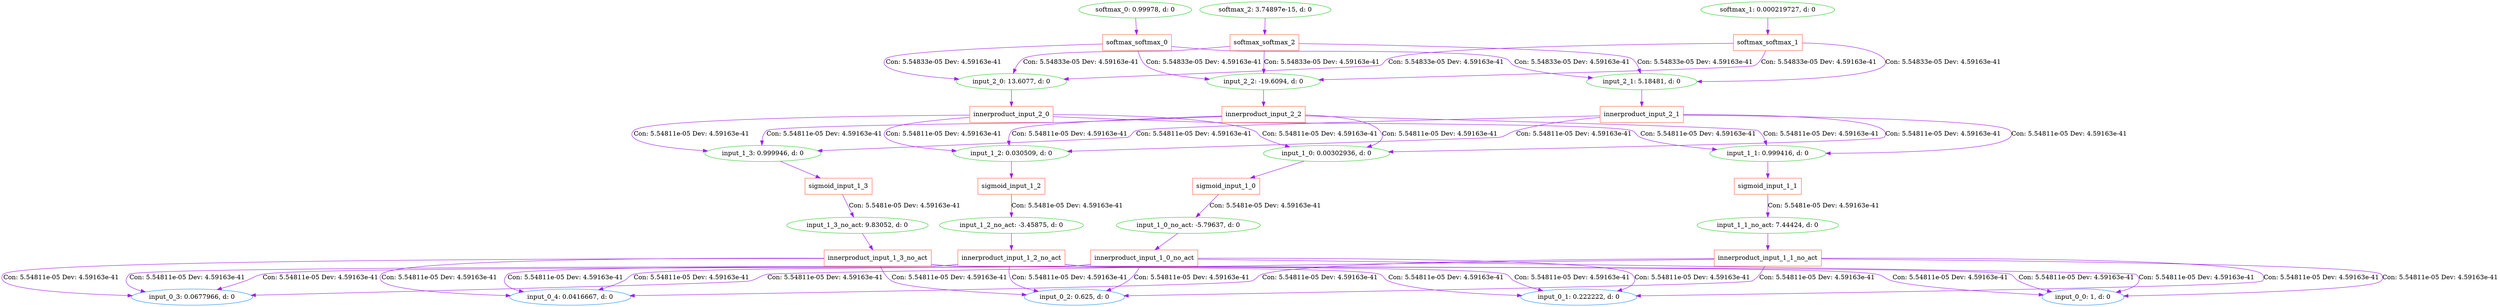 digraph G {
0 [label="input_0_0: 1, d: 0", shape=oval, color=dodgerblue];
1 [label="input_0_1: 0.222222, d: 0", shape=oval, color=dodgerblue];
2 [label="input_0_2: 0.625, d: 0", shape=oval, color=dodgerblue];
3 [label="input_0_3: 0.0677966, d: 0", shape=oval, color=dodgerblue];
4 [label="input_0_4: 0.0416667, d: 0", shape=oval, color=dodgerblue];
5 [label="input_1_0_no_act: -5.79637, d: 0", shape=oval, color=limegreen];
6 [label="innerproduct_input_1_0_no_act", shape=box, color=tomato];
7 [label="input_1_0: 0.00302936, d: 0", shape=oval, color=limegreen];
8 [label="sigmoid_input_1_0", shape=box, color=tomato];
9 [label="input_1_1_no_act: 7.44424, d: 0", shape=oval, color=limegreen];
10 [label="innerproduct_input_1_1_no_act", shape=box, color=tomato];
11 [label="input_1_1: 0.999416, d: 0", shape=oval, color=limegreen];
12 [label="sigmoid_input_1_1", shape=box, color=tomato];
13 [label="input_1_2_no_act: -3.45875, d: 0", shape=oval, color=limegreen];
14 [label="innerproduct_input_1_2_no_act", shape=box, color=tomato];
15 [label="input_1_2: 0.030509, d: 0", shape=oval, color=limegreen];
16 [label="sigmoid_input_1_2", shape=box, color=tomato];
17 [label="input_1_3_no_act: 9.83052, d: 0", shape=oval, color=limegreen];
18 [label="innerproduct_input_1_3_no_act", shape=box, color=tomato];
19 [label="input_1_3: 0.999946, d: 0", shape=oval, color=limegreen];
20 [label="sigmoid_input_1_3", shape=box, color=tomato];
21 [label="input_2_0: 13.6077, d: 0", shape=oval, color=limegreen];
22 [label="innerproduct_input_2_0", shape=box, color=tomato];
23 [label="input_2_1: 5.18481, d: 0", shape=oval, color=limegreen];
24 [label="innerproduct_input_2_1", shape=box, color=tomato];
25 [label="input_2_2: -19.6094, d: 0", shape=oval, color=limegreen];
26 [label="innerproduct_input_2_2", shape=box, color=tomato];
27 [label="softmax_0: 0.99978, d: 0", shape=oval, color=limegreen];
28 [label="softmax_softmax_0", shape=box, color=tomato];
29 [label="softmax_1: 0.000219727, d: 0", shape=oval, color=limegreen];
30 [label="softmax_softmax_1", shape=box, color=tomato];
31 [label="softmax_2: 3.74897e-15, d: 0", shape=oval, color=limegreen];
32 [label="softmax_softmax_2", shape=box, color=tomato];
5->6  [color=purple]
 [label=""];
6->0  [color=purple]
 [label="Con: 5.54811e-05 Dev: 4.59163e-41"];
6->1  [color=purple]
 [label="Con: 5.54811e-05 Dev: 4.59163e-41"];
6->2  [color=purple]
 [label="Con: 5.54811e-05 Dev: 4.59163e-41"];
6->3  [color=purple]
 [label="Con: 5.54811e-05 Dev: 4.59163e-41"];
6->4  [color=purple]
 [label="Con: 5.54811e-05 Dev: 4.59163e-41"];
7->8  [color=purple]
 [label=""];
8->5  [color=purple]
 [label="Con: 5.5481e-05 Dev: 4.59163e-41"];
9->10  [color=purple]
 [label=""];
10->0  [color=purple]
 [label="Con: 5.54811e-05 Dev: 4.59163e-41"];
10->1  [color=purple]
 [label="Con: 5.54811e-05 Dev: 4.59163e-41"];
10->2  [color=purple]
 [label="Con: 5.54811e-05 Dev: 4.59163e-41"];
10->3  [color=purple]
 [label="Con: 5.54811e-05 Dev: 4.59163e-41"];
10->4  [color=purple]
 [label="Con: 5.54811e-05 Dev: 4.59163e-41"];
11->12  [color=purple]
 [label=""];
12->9  [color=purple]
 [label="Con: 5.5481e-05 Dev: 4.59163e-41"];
13->14  [color=purple]
 [label=""];
14->0  [color=purple]
 [label="Con: 5.54811e-05 Dev: 4.59163e-41"];
14->1  [color=purple]
 [label="Con: 5.54811e-05 Dev: 4.59163e-41"];
14->2  [color=purple]
 [label="Con: 5.54811e-05 Dev: 4.59163e-41"];
14->3  [color=purple]
 [label="Con: 5.54811e-05 Dev: 4.59163e-41"];
14->4  [color=purple]
 [label="Con: 5.54811e-05 Dev: 4.59163e-41"];
15->16  [color=purple]
 [label=""];
16->13  [color=purple]
 [label="Con: 5.5481e-05 Dev: 4.59163e-41"];
17->18  [color=purple]
 [label=""];
18->0  [color=purple]
 [label="Con: 5.54811e-05 Dev: 4.59163e-41"];
18->1  [color=purple]
 [label="Con: 5.54811e-05 Dev: 4.59163e-41"];
18->2  [color=purple]
 [label="Con: 5.54811e-05 Dev: 4.59163e-41"];
18->3  [color=purple]
 [label="Con: 5.54811e-05 Dev: 4.59163e-41"];
18->4  [color=purple]
 [label="Con: 5.54811e-05 Dev: 4.59163e-41"];
19->20  [color=purple]
 [label=""];
20->17  [color=purple]
 [label="Con: 5.5481e-05 Dev: 4.59163e-41"];
21->22  [color=purple]
 [label=""];
22->7  [color=purple]
 [label="Con: 5.54811e-05 Dev: 4.59163e-41"];
22->11  [color=purple]
 [label="Con: 5.54811e-05 Dev: 4.59163e-41"];
22->15  [color=purple]
 [label="Con: 5.54811e-05 Dev: 4.59163e-41"];
22->19  [color=purple]
 [label="Con: 5.54811e-05 Dev: 4.59163e-41"];
23->24  [color=purple]
 [label=""];
24->7  [color=purple]
 [label="Con: 5.54811e-05 Dev: 4.59163e-41"];
24->11  [color=purple]
 [label="Con: 5.54811e-05 Dev: 4.59163e-41"];
24->15  [color=purple]
 [label="Con: 5.54811e-05 Dev: 4.59163e-41"];
24->19  [color=purple]
 [label="Con: 5.54811e-05 Dev: 4.59163e-41"];
25->26  [color=purple]
 [label=""];
26->7  [color=purple]
 [label="Con: 5.54811e-05 Dev: 4.59163e-41"];
26->11  [color=purple]
 [label="Con: 5.54811e-05 Dev: 4.59163e-41"];
26->15  [color=purple]
 [label="Con: 5.54811e-05 Dev: 4.59163e-41"];
26->19  [color=purple]
 [label="Con: 5.54811e-05 Dev: 4.59163e-41"];
27->28  [color=purple]
 [label=""];
28->21  [color=purple]
 [label="Con: 5.54833e-05 Dev: 4.59163e-41"];
28->23  [color=purple]
 [label="Con: 5.54833e-05 Dev: 4.59163e-41"];
28->25  [color=purple]
 [label="Con: 5.54833e-05 Dev: 4.59163e-41"];
29->30  [color=purple]
 [label=""];
30->21  [color=purple]
 [label="Con: 5.54833e-05 Dev: 4.59163e-41"];
30->23  [color=purple]
 [label="Con: 5.54833e-05 Dev: 4.59163e-41"];
30->25  [color=purple]
 [label="Con: 5.54833e-05 Dev: 4.59163e-41"];
31->32  [color=purple]
 [label=""];
32->21  [color=purple]
 [label="Con: 5.54833e-05 Dev: 4.59163e-41"];
32->23  [color=purple]
 [label="Con: 5.54833e-05 Dev: 4.59163e-41"];
32->25  [color=purple]
 [label="Con: 5.54833e-05 Dev: 4.59163e-41"];
}
